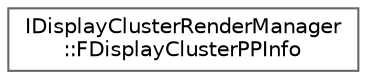 digraph "Graphical Class Hierarchy"
{
 // INTERACTIVE_SVG=YES
 // LATEX_PDF_SIZE
  bgcolor="transparent";
  edge [fontname=Helvetica,fontsize=10,labelfontname=Helvetica,labelfontsize=10];
  node [fontname=Helvetica,fontsize=10,shape=box,height=0.2,width=0.4];
  rankdir="LR";
  Node0 [id="Node000000",label="IDisplayClusterRenderManager\l::FDisplayClusterPPInfo",height=0.2,width=0.4,color="grey40", fillcolor="white", style="filled",URL="$dc/da5/structIDisplayClusterRenderManager_1_1FDisplayClusterPPInfo.html",tooltip=" "];
}
